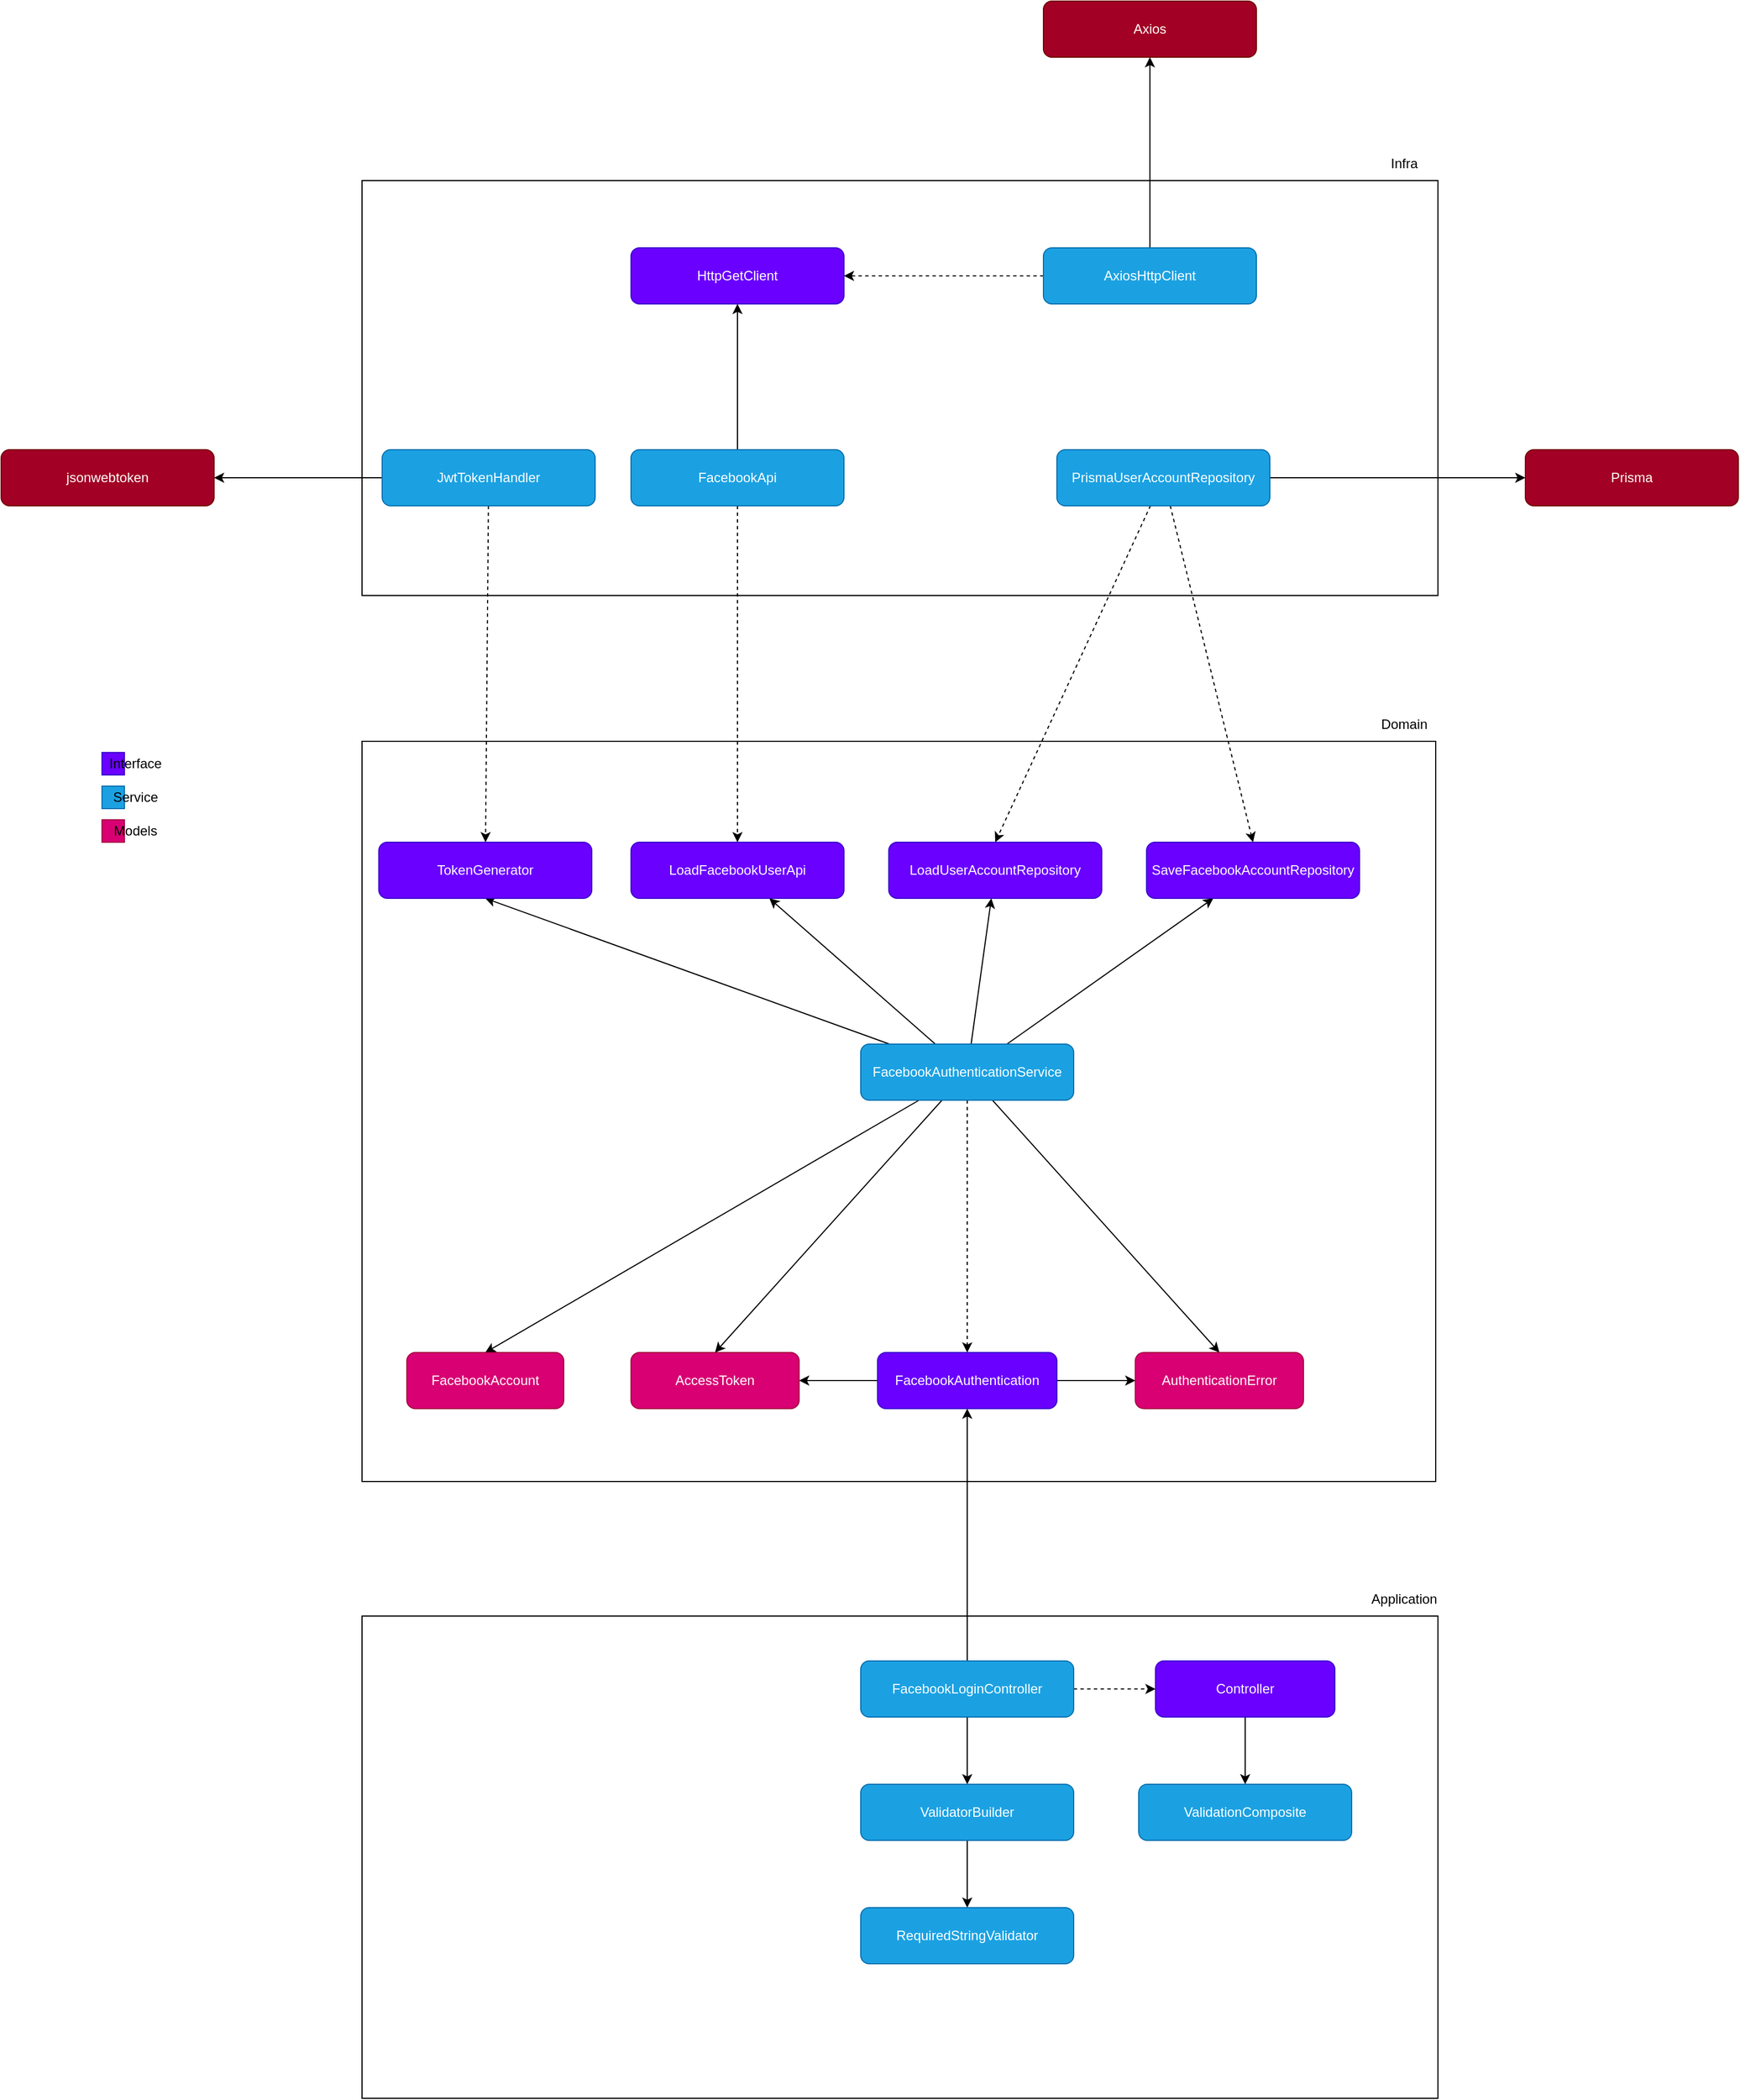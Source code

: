 <mxfile>
    <diagram id="adX_DWiQPFzfscTD6Vnd" name="Page-1">
        <mxGraphModel dx="1103" dy="448" grid="1" gridSize="10" guides="1" tooltips="1" connect="1" arrows="1" fold="1" page="1" pageScale="1" pageWidth="1920" pageHeight="1200" background="none" math="0" shadow="0">
            <root>
                <mxCell id="0"/>
                <mxCell id="1" parent="0"/>
                <mxCell id="14" value="" style="rounded=0;whiteSpace=wrap;html=1;" parent="1" vertex="1">
                    <mxGeometry x="502" y="860" width="958" height="660" as="geometry"/>
                </mxCell>
                <mxCell id="15" value="Domain" style="text;strokeColor=none;align=center;fillColor=none;html=1;verticalAlign=middle;whiteSpace=wrap;rounded=0;" parent="1" vertex="1">
                    <mxGeometry x="1402" y="830" width="60" height="30" as="geometry"/>
                </mxCell>
                <mxCell id="22" style="edgeStyle=none;html=1;dashed=1;" parent="1" source="18" target="7" edge="1">
                    <mxGeometry relative="1" as="geometry"/>
                </mxCell>
                <mxCell id="27" style="edgeStyle=none;html=1;entryX=0.5;entryY=1;entryDx=0;entryDy=0;" parent="1" source="18" target="23" edge="1">
                    <mxGeometry relative="1" as="geometry"/>
                </mxCell>
                <mxCell id="28" style="edgeStyle=none;html=1;" parent="1" source="18" target="24" edge="1">
                    <mxGeometry relative="1" as="geometry"/>
                </mxCell>
                <mxCell id="29" style="edgeStyle=none;html=1;" parent="1" source="18" target="26" edge="1">
                    <mxGeometry relative="1" as="geometry"/>
                </mxCell>
                <mxCell id="30" style="edgeStyle=none;html=1;" parent="1" source="18" target="25" edge="1">
                    <mxGeometry relative="1" as="geometry"/>
                </mxCell>
                <mxCell id="32" style="edgeStyle=none;html=1;entryX=0.5;entryY=0;entryDx=0;entryDy=0;" parent="1" source="18" target="9" edge="1">
                    <mxGeometry relative="1" as="geometry"/>
                </mxCell>
                <mxCell id="33" style="edgeStyle=none;html=1;entryX=0.5;entryY=0;entryDx=0;entryDy=0;" parent="1" source="18" target="8" edge="1">
                    <mxGeometry relative="1" as="geometry"/>
                </mxCell>
                <mxCell id="34" style="edgeStyle=none;html=1;entryX=0.5;entryY=0;entryDx=0;entryDy=0;" parent="1" source="18" target="10" edge="1">
                    <mxGeometry relative="1" as="geometry"/>
                </mxCell>
                <mxCell id="18" value="FacebookAuthenticationService" style="rounded=1;whiteSpace=wrap;html=1;fillColor=#1ba1e2;fontColor=#ffffff;strokeColor=#006EAF;" parent="1" vertex="1">
                    <mxGeometry x="947" y="1130" width="190" height="50" as="geometry"/>
                </mxCell>
                <mxCell id="23" value="TokenGenerator" style="rounded=1;whiteSpace=wrap;html=1;fillColor=#6a00ff;fontColor=#ffffff;strokeColor=#3700CC;" parent="1" vertex="1">
                    <mxGeometry x="517" y="950" width="190" height="50" as="geometry"/>
                </mxCell>
                <mxCell id="24" value="LoadFacebookUserApi" style="rounded=1;whiteSpace=wrap;html=1;fillColor=#6a00ff;fontColor=#ffffff;strokeColor=#3700CC;" parent="1" vertex="1">
                    <mxGeometry x="742" y="950" width="190" height="50" as="geometry"/>
                </mxCell>
                <mxCell id="25" value="SaveFacebookAccountRepository" style="rounded=1;whiteSpace=wrap;html=1;fillColor=#6a00ff;fontColor=#ffffff;strokeColor=#3700CC;" parent="1" vertex="1">
                    <mxGeometry x="1202" y="950" width="190" height="50" as="geometry"/>
                </mxCell>
                <mxCell id="26" value="LoadUserAccountRepository" style="rounded=1;whiteSpace=wrap;html=1;fillColor=#6a00ff;fontColor=#ffffff;strokeColor=#3700CC;" parent="1" vertex="1">
                    <mxGeometry x="972" y="950" width="190" height="50" as="geometry"/>
                </mxCell>
                <mxCell id="54" value="" style="group;movable=0;resizable=0;rotatable=0;deletable=0;editable=0;connectable=0;" parent="1" vertex="1" connectable="0">
                    <mxGeometry x="270" y="870" width="60" height="80" as="geometry"/>
                </mxCell>
                <mxCell id="45" value="" style="whiteSpace=wrap;html=1;aspect=fixed;rounded=0;fillColor=#6a00ff;fontColor=#ffffff;strokeColor=#3700CC;" parent="54" vertex="1">
                    <mxGeometry width="20" height="20" as="geometry"/>
                </mxCell>
                <mxCell id="46" value="Interface" style="text;strokeColor=none;align=center;fillColor=none;html=1;verticalAlign=middle;whiteSpace=wrap;rounded=0;" parent="54" vertex="1">
                    <mxGeometry width="60" height="20" as="geometry"/>
                </mxCell>
                <mxCell id="48" value="" style="whiteSpace=wrap;html=1;aspect=fixed;rounded=0;fillColor=#1ba1e2;fontColor=#ffffff;strokeColor=#006EAF;" parent="54" vertex="1">
                    <mxGeometry y="30" width="20" height="20" as="geometry"/>
                </mxCell>
                <mxCell id="49" value="Service" style="text;strokeColor=none;align=center;fillColor=none;html=1;verticalAlign=middle;whiteSpace=wrap;rounded=0;movable=0;resizable=0;rotatable=0;deletable=0;editable=0;connectable=0;" parent="54" vertex="1">
                    <mxGeometry y="30" width="60" height="20" as="geometry"/>
                </mxCell>
                <mxCell id="47" value="" style="edgeStyle=none;html=1;" parent="54" source="48" target="49" edge="1">
                    <mxGeometry relative="1" as="geometry"/>
                </mxCell>
                <mxCell id="51" value="" style="whiteSpace=wrap;html=1;aspect=fixed;rounded=0;fillColor=#d80073;fontColor=#ffffff;strokeColor=#A50040;" parent="54" vertex="1">
                    <mxGeometry y="60" width="20" height="20" as="geometry"/>
                </mxCell>
                <mxCell id="52" value="Models" style="text;strokeColor=none;align=center;fillColor=none;html=1;verticalAlign=middle;whiteSpace=wrap;rounded=0;" parent="54" vertex="1">
                    <mxGeometry y="60" width="60" height="20" as="geometry"/>
                </mxCell>
                <mxCell id="50" value="" style="edgeStyle=none;html=1;" parent="54" source="51" target="52" edge="1">
                    <mxGeometry relative="1" as="geometry"/>
                </mxCell>
                <mxCell id="55" value="" style="rounded=0;whiteSpace=wrap;html=1;" parent="1" vertex="1">
                    <mxGeometry x="502" y="360" width="960" height="370" as="geometry"/>
                </mxCell>
                <mxCell id="56" value="Infra" style="text;strokeColor=none;align=center;fillColor=none;html=1;verticalAlign=middle;whiteSpace=wrap;rounded=0;" parent="1" vertex="1">
                    <mxGeometry x="1402" y="330" width="60" height="30" as="geometry"/>
                </mxCell>
                <mxCell id="57" style="edgeStyle=none;html=1;entryX=0.5;entryY=1;entryDx=0;entryDy=0;" parent="1" edge="1">
                    <mxGeometry relative="1" as="geometry">
                        <mxPoint x="612" y="500" as="targetPoint"/>
                    </mxGeometry>
                </mxCell>
                <mxCell id="58" style="edgeStyle=none;html=1;" parent="1" edge="1">
                    <mxGeometry relative="1" as="geometry">
                        <mxPoint x="865.472" y="500" as="targetPoint"/>
                    </mxGeometry>
                </mxCell>
                <mxCell id="59" style="edgeStyle=none;html=1;" parent="1" edge="1">
                    <mxGeometry relative="1" as="geometry">
                        <mxPoint x="1063.528" y="500" as="targetPoint"/>
                    </mxGeometry>
                </mxCell>
                <mxCell id="60" style="edgeStyle=none;html=1;" parent="1" edge="1">
                    <mxGeometry relative="1" as="geometry">
                        <mxPoint x="1261.583" y="500" as="targetPoint"/>
                    </mxGeometry>
                </mxCell>
                <mxCell id="66" value="HttpGetClient" style="rounded=1;whiteSpace=wrap;html=1;fillColor=#6a00ff;fontColor=#ffffff;strokeColor=#3700CC;" parent="1" vertex="1">
                    <mxGeometry x="742" y="420" width="190" height="50" as="geometry"/>
                </mxCell>
                <mxCell id="68" style="edgeStyle=none;html=1;entryX=0.5;entryY=1;entryDx=0;entryDy=0;" parent="1" source="67" target="66" edge="1">
                    <mxGeometry relative="1" as="geometry"/>
                </mxCell>
                <mxCell id="69" style="edgeStyle=none;html=1;dashed=1;" parent="1" source="67" target="24" edge="1">
                    <mxGeometry relative="1" as="geometry"/>
                </mxCell>
                <mxCell id="67" value="FacebookApi" style="rounded=1;whiteSpace=wrap;html=1;fillColor=#1ba1e2;fontColor=#ffffff;strokeColor=#006EAF;" parent="1" vertex="1">
                    <mxGeometry x="742" y="600" width="190" height="50" as="geometry"/>
                </mxCell>
                <mxCell id="70" value="Axios" style="rounded=1;whiteSpace=wrap;html=1;fillColor=#a20025;fontColor=#ffffff;strokeColor=#6F0000;" parent="1" vertex="1">
                    <mxGeometry x="1110" y="200" width="190" height="50" as="geometry"/>
                </mxCell>
                <mxCell id="73" style="edgeStyle=none;html=1;entryX=1;entryY=0.5;entryDx=0;entryDy=0;dashed=1;" parent="1" source="72" target="66" edge="1">
                    <mxGeometry relative="1" as="geometry"/>
                </mxCell>
                <mxCell id="74" style="edgeStyle=none;html=1;" parent="1" source="72" target="70" edge="1">
                    <mxGeometry relative="1" as="geometry"/>
                </mxCell>
                <mxCell id="72" value="AxiosHttpClient" style="rounded=1;whiteSpace=wrap;html=1;fillColor=#1ba1e2;fontColor=#ffffff;strokeColor=#006EAF;" parent="1" vertex="1">
                    <mxGeometry x="1110" y="420" width="190" height="50" as="geometry"/>
                </mxCell>
                <mxCell id="76" style="edgeStyle=none;html=1;dashed=1;" parent="1" source="75" target="23" edge="1">
                    <mxGeometry relative="1" as="geometry"/>
                </mxCell>
                <mxCell id="78" style="edgeStyle=none;html=1;entryX=1;entryY=0.5;entryDx=0;entryDy=0;" parent="1" source="75" target="77" edge="1">
                    <mxGeometry relative="1" as="geometry"/>
                </mxCell>
                <mxCell id="75" value="JwtTokenHandler" style="rounded=1;whiteSpace=wrap;html=1;fillColor=#1ba1e2;fontColor=#ffffff;strokeColor=#006EAF;" parent="1" vertex="1">
                    <mxGeometry x="520" y="600" width="190" height="50" as="geometry"/>
                </mxCell>
                <mxCell id="77" value="jsonwebtoken" style="rounded=1;whiteSpace=wrap;html=1;fillColor=#a20025;fontColor=#ffffff;strokeColor=#6F0000;" parent="1" vertex="1">
                    <mxGeometry x="180" y="600" width="190" height="50" as="geometry"/>
                </mxCell>
                <mxCell id="79" value="Prisma" style="rounded=1;whiteSpace=wrap;html=1;fillColor=#a20025;fontColor=#ffffff;strokeColor=#6F0000;" parent="1" vertex="1">
                    <mxGeometry x="1540" y="600" width="190" height="50" as="geometry"/>
                </mxCell>
                <mxCell id="81" style="edgeStyle=none;html=1;entryX=0.5;entryY=0;entryDx=0;entryDy=0;dashed=1;" parent="1" source="80" target="26" edge="1">
                    <mxGeometry relative="1" as="geometry"/>
                </mxCell>
                <mxCell id="82" style="edgeStyle=none;html=1;entryX=0.5;entryY=0;entryDx=0;entryDy=0;dashed=1;" parent="1" source="80" target="25" edge="1">
                    <mxGeometry relative="1" as="geometry"/>
                </mxCell>
                <mxCell id="83" style="edgeStyle=none;html=1;entryX=0;entryY=0.5;entryDx=0;entryDy=0;" parent="1" source="80" target="79" edge="1">
                    <mxGeometry relative="1" as="geometry"/>
                </mxCell>
                <mxCell id="80" value="PrismaUserAccountRepository" style="rounded=1;whiteSpace=wrap;html=1;fillColor=#1ba1e2;fontColor=#ffffff;strokeColor=#006EAF;" parent="1" vertex="1">
                    <mxGeometry x="1122" y="600" width="190" height="50" as="geometry"/>
                </mxCell>
                <mxCell id="84" value="" style="rounded=0;whiteSpace=wrap;html=1;" parent="1" vertex="1">
                    <mxGeometry x="502" y="1640" width="960" height="430" as="geometry"/>
                </mxCell>
                <mxCell id="85" value="Application" style="text;strokeColor=none;align=center;fillColor=none;html=1;verticalAlign=middle;whiteSpace=wrap;rounded=0;" parent="1" vertex="1">
                    <mxGeometry x="1402" y="1610" width="60" height="30" as="geometry"/>
                </mxCell>
                <mxCell id="86" value="" style="edgeStyle=none;html=1;" parent="1" edge="1">
                    <mxGeometry relative="1" as="geometry">
                        <mxPoint x="962" y="1760" as="sourcePoint"/>
                    </mxGeometry>
                </mxCell>
                <mxCell id="87" style="edgeStyle=none;html=1;" parent="1" edge="1">
                    <mxGeometry relative="1" as="geometry">
                        <mxPoint x="1192" y="1760" as="targetPoint"/>
                    </mxGeometry>
                </mxCell>
                <mxCell id="97" style="edgeStyle=none;html=1;" parent="1" source="92" target="7" edge="1">
                    <mxGeometry relative="1" as="geometry"/>
                </mxCell>
                <mxCell id="98" style="edgeStyle=none;html=1;dashed=1;" parent="1" source="92" target="93" edge="1">
                    <mxGeometry relative="1" as="geometry"/>
                </mxCell>
                <mxCell id="99" style="edgeStyle=none;html=1;" parent="1" source="92" target="94" edge="1">
                    <mxGeometry relative="1" as="geometry"/>
                </mxCell>
                <mxCell id="92" value="FacebookLoginController" style="rounded=1;whiteSpace=wrap;html=1;fillColor=#1ba1e2;fontColor=#ffffff;strokeColor=#006EAF;" parent="1" vertex="1">
                    <mxGeometry x="947" y="1680" width="190" height="50" as="geometry"/>
                </mxCell>
                <mxCell id="101" style="edgeStyle=none;html=1;" parent="1" source="93" target="96" edge="1">
                    <mxGeometry relative="1" as="geometry"/>
                </mxCell>
                <mxCell id="93" value="Controller" style="rounded=1;whiteSpace=wrap;html=1;fillColor=#6a00ff;fontColor=#ffffff;strokeColor=#3700CC;" parent="1" vertex="1">
                    <mxGeometry x="1210" y="1680" width="160" height="50" as="geometry"/>
                </mxCell>
                <mxCell id="100" style="edgeStyle=none;html=1;" parent="1" source="94" target="95" edge="1">
                    <mxGeometry relative="1" as="geometry"/>
                </mxCell>
                <mxCell id="94" value="ValidatorBuilder" style="rounded=1;whiteSpace=wrap;html=1;fillColor=#1ba1e2;fontColor=#ffffff;strokeColor=#006EAF;" parent="1" vertex="1">
                    <mxGeometry x="947" y="1790" width="190" height="50" as="geometry"/>
                </mxCell>
                <mxCell id="95" value="RequiredStringValidator&lt;span style=&quot;color: rgba(0, 0, 0, 0); font-family: monospace; font-size: 0px; text-align: start;&quot;&gt;%3CmxGraphModel%3E%3Croot%3E%3CmxCell%20id%3D%220%22%2F%3E%3CmxCell%20id%3D%221%22%20parent%3D%220%22%2F%3E%3CmxCell%20id%3D%222%22%20value%3D%22ValidatorBuilder%22%20style%3D%22rounded%3D1%3BwhiteSpace%3Dwrap%3Bhtml%3D1%3BfillColor%3D%231ba1e2%3BfontColor%3D%23ffffff%3BstrokeColor%3D%23006EAF%3B%22%20vertex%3D%221%22%20parent%3D%221%22%3E%3CmxGeometry%20x%3D%22892%22%20y%3D%221760%22%20width%3D%22190%22%20height%3D%2250%22%20as%3D%22geometry%22%2F%3E%3C%2FmxCell%3E%3C%2Froot%3E%3C%2FmxGraphModel%3E&lt;/span&gt;" style="rounded=1;whiteSpace=wrap;html=1;fillColor=#1ba1e2;fontColor=#ffffff;strokeColor=#006EAF;" parent="1" vertex="1">
                    <mxGeometry x="947" y="1900" width="190" height="50" as="geometry"/>
                </mxCell>
                <mxCell id="96" value="&lt;div style=&quot;text-align: center;&quot;&gt;&lt;span style=&quot;text-align: start; background-color: initial;&quot;&gt;ValidationComposite&lt;/span&gt;&lt;span style=&quot;color: rgba(0, 0, 0, 0); font-family: monospace; font-size: 0px; text-align: start; background-color: initial;&quot;&gt;%3CmxGraphModel%3E%3Croot%3E%3CmxCell%20id%3D%220%22%2F%3E%3CmxCell%20id%3D%221%22%20parent%3D%220%22%2F%3E%3CmxCell%20id%3D%222%22%20value%3D%22ValidatorBuilder%22%20style%3D%22rounded%3D1%3BwhiteSpace%3Dwrap%3Bhtml%3D1%3BfillColor%3D%231ba1e2%3BfontColor%3D%23ffffff%3BstrokeColor%3D%23006EAF%3B%22%20vertex%3D%221%22%20parent%3D%221%22%3E%3CmxGeometry%20x%3D%22892%22%20y%3D%221760%22%20width%3D%22190%22%20height%3D%2250%22%20as%3D%22geometry%22%2F%3E%3C%2FmxCell%3E%3C%2Froot%3E%3C%2FmxGraphModel%3E&lt;/span&gt;&lt;/div&gt;" style="rounded=1;whiteSpace=wrap;html=1;fillColor=#1ba1e2;fontColor=#ffffff;strokeColor=#006EAF;" parent="1" vertex="1">
                    <mxGeometry x="1195" y="1790" width="190" height="50" as="geometry"/>
                </mxCell>
                <mxCell id="12" value="" style="edgeStyle=none;html=1;" parent="1" source="7" target="9" edge="1">
                    <mxGeometry relative="1" as="geometry"/>
                </mxCell>
                <mxCell id="13" style="edgeStyle=none;html=1;" parent="1" source="7" target="10" edge="1">
                    <mxGeometry relative="1" as="geometry"/>
                </mxCell>
                <mxCell id="7" value="FacebookAuthentication" style="rounded=1;whiteSpace=wrap;html=1;fillColor=#6a00ff;fontColor=#ffffff;strokeColor=#3700CC;" parent="1" vertex="1">
                    <mxGeometry x="962" y="1405" width="160" height="50" as="geometry"/>
                </mxCell>
                <mxCell id="8" value="FacebookAccount" style="rounded=1;whiteSpace=wrap;html=1;fillColor=#d80073;fontColor=#ffffff;strokeColor=#A50040;" parent="1" vertex="1">
                    <mxGeometry x="542" y="1405" width="140" height="50" as="geometry"/>
                </mxCell>
                <mxCell id="9" value="AccessToken" style="rounded=1;whiteSpace=wrap;html=1;fillColor=#d80073;fontColor=#ffffff;strokeColor=#A50040;" parent="1" vertex="1">
                    <mxGeometry x="742" y="1405" width="150" height="50" as="geometry"/>
                </mxCell>
                <mxCell id="10" value="AuthenticationError" style="rounded=1;whiteSpace=wrap;html=1;fillColor=#d80073;fontColor=#ffffff;strokeColor=#A50040;" parent="1" vertex="1">
                    <mxGeometry x="1192" y="1405" width="150" height="50" as="geometry"/>
                </mxCell>
            </root>
        </mxGraphModel>
    </diagram>
</mxfile>
